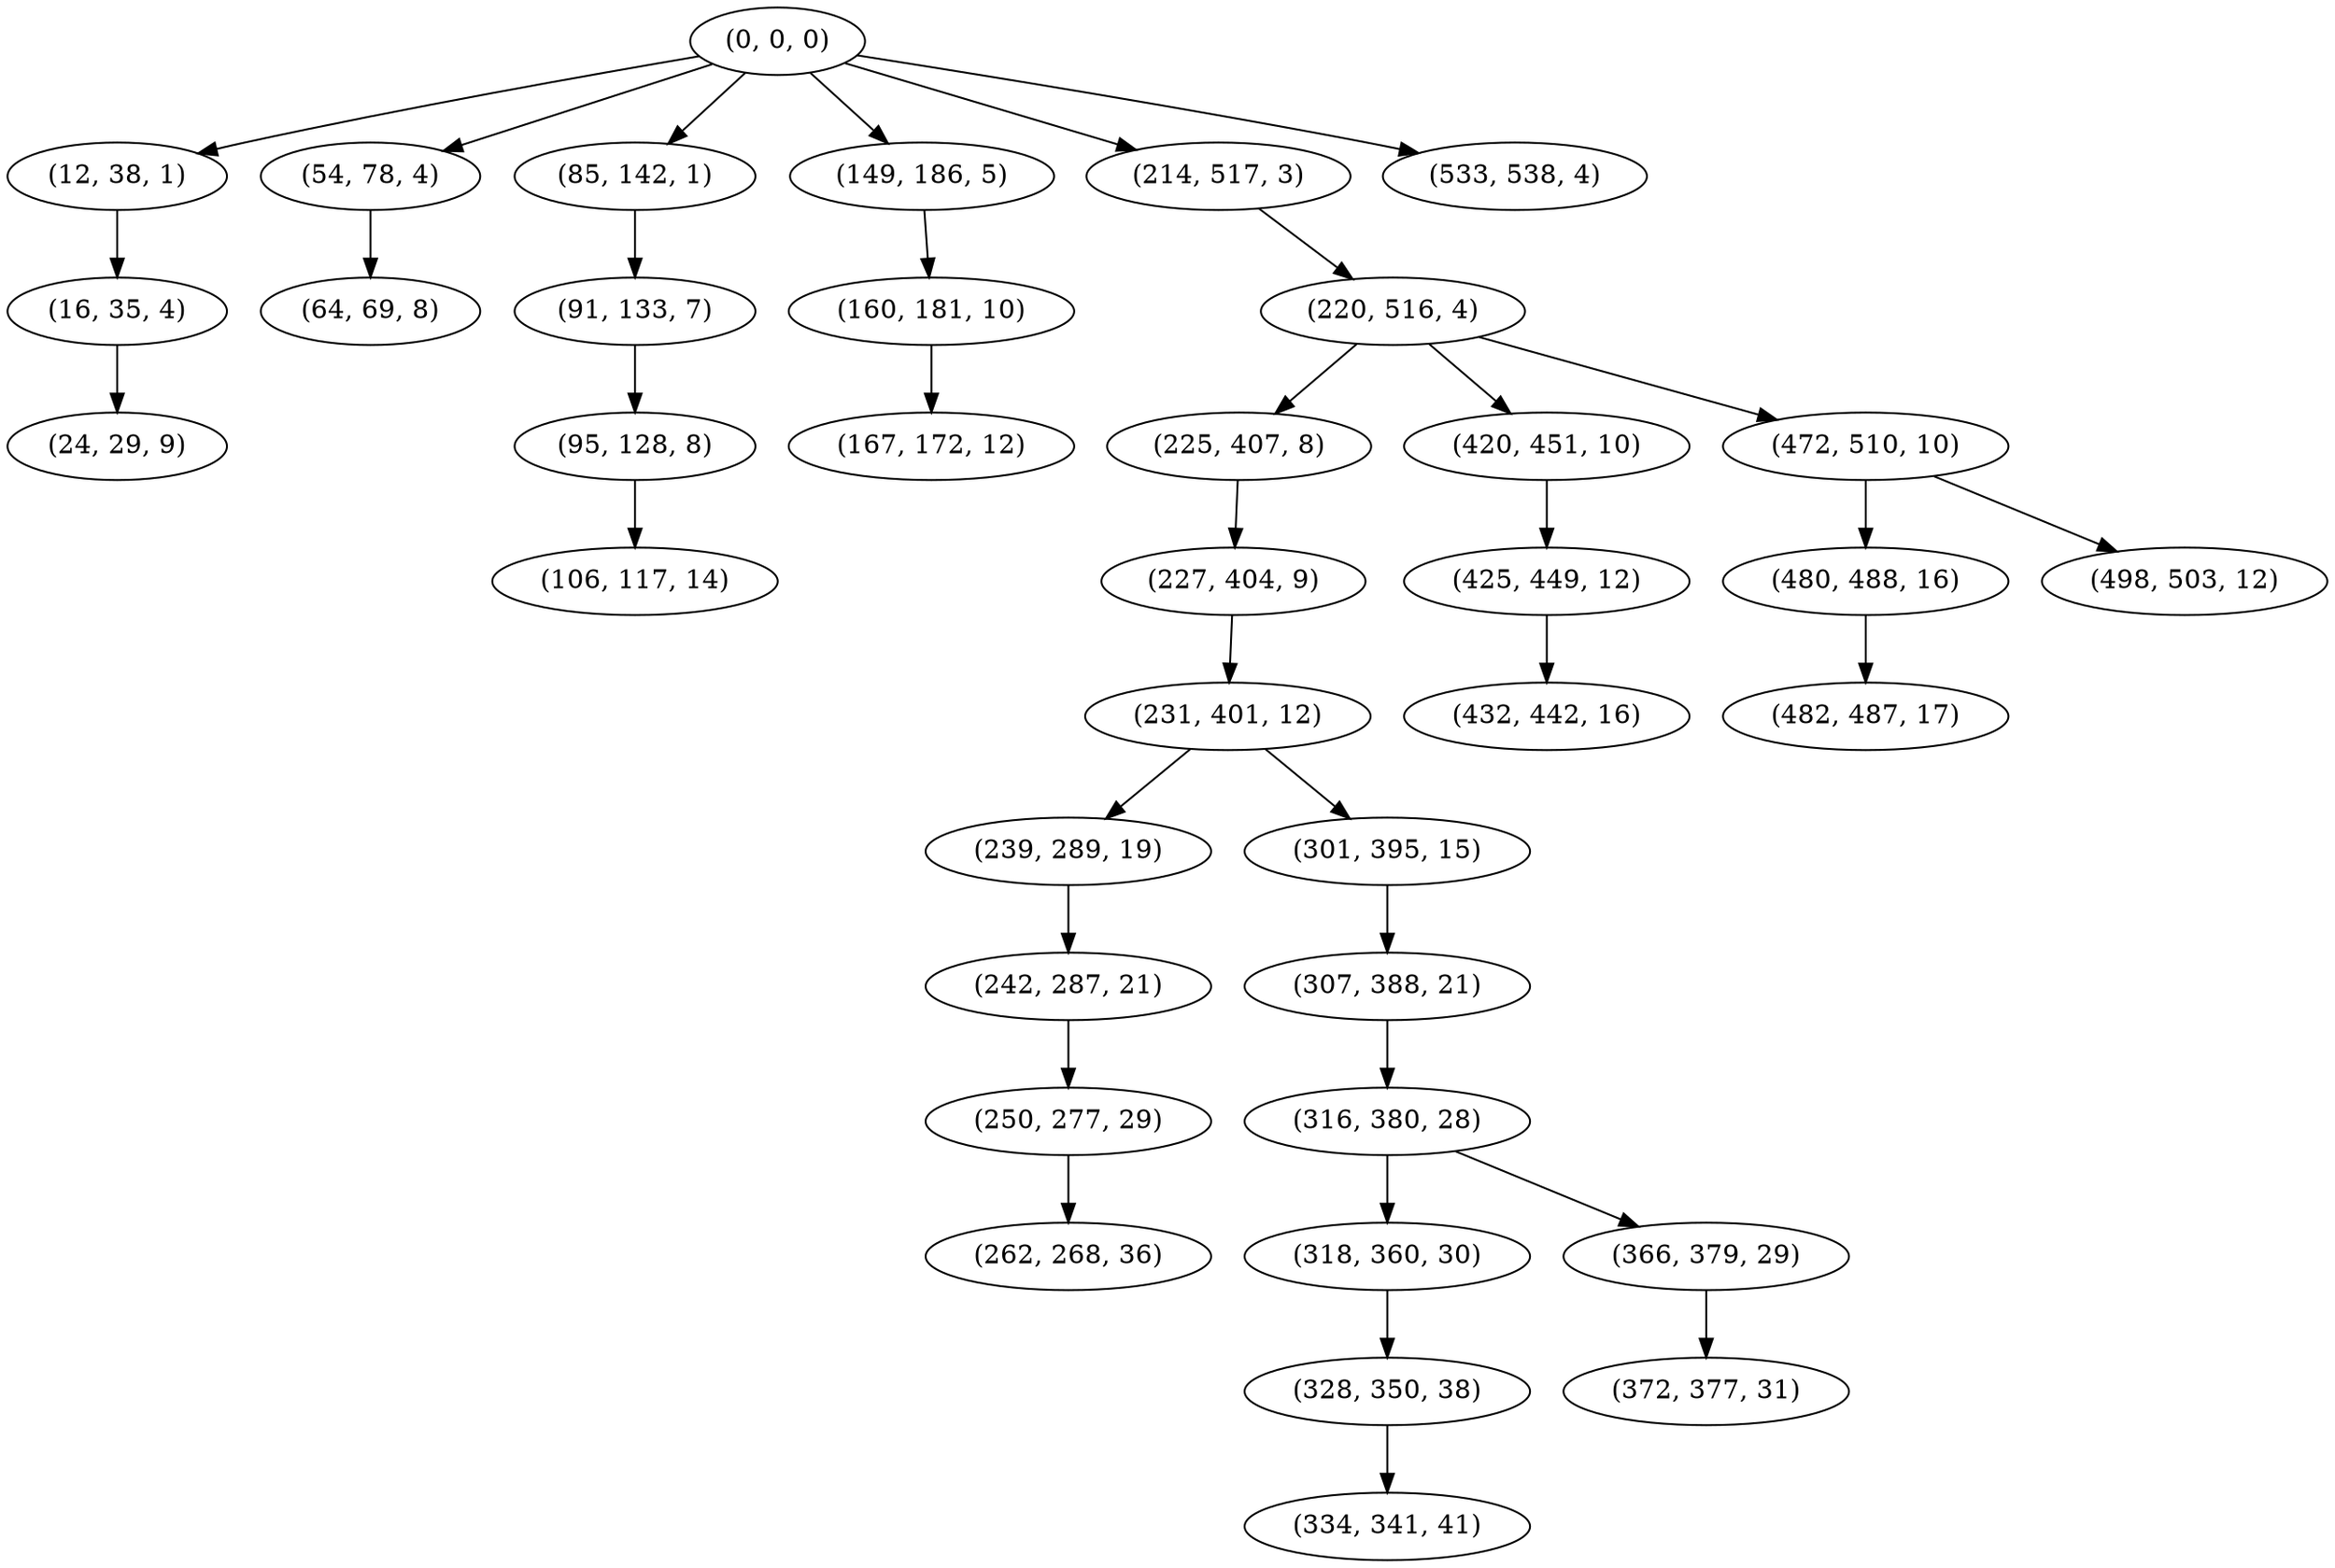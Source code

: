 digraph tree {
    "(0, 0, 0)";
    "(12, 38, 1)";
    "(16, 35, 4)";
    "(24, 29, 9)";
    "(54, 78, 4)";
    "(64, 69, 8)";
    "(85, 142, 1)";
    "(91, 133, 7)";
    "(95, 128, 8)";
    "(106, 117, 14)";
    "(149, 186, 5)";
    "(160, 181, 10)";
    "(167, 172, 12)";
    "(214, 517, 3)";
    "(220, 516, 4)";
    "(225, 407, 8)";
    "(227, 404, 9)";
    "(231, 401, 12)";
    "(239, 289, 19)";
    "(242, 287, 21)";
    "(250, 277, 29)";
    "(262, 268, 36)";
    "(301, 395, 15)";
    "(307, 388, 21)";
    "(316, 380, 28)";
    "(318, 360, 30)";
    "(328, 350, 38)";
    "(334, 341, 41)";
    "(366, 379, 29)";
    "(372, 377, 31)";
    "(420, 451, 10)";
    "(425, 449, 12)";
    "(432, 442, 16)";
    "(472, 510, 10)";
    "(480, 488, 16)";
    "(482, 487, 17)";
    "(498, 503, 12)";
    "(533, 538, 4)";
    "(0, 0, 0)" -> "(12, 38, 1)";
    "(0, 0, 0)" -> "(54, 78, 4)";
    "(0, 0, 0)" -> "(85, 142, 1)";
    "(0, 0, 0)" -> "(149, 186, 5)";
    "(0, 0, 0)" -> "(214, 517, 3)";
    "(0, 0, 0)" -> "(533, 538, 4)";
    "(12, 38, 1)" -> "(16, 35, 4)";
    "(16, 35, 4)" -> "(24, 29, 9)";
    "(54, 78, 4)" -> "(64, 69, 8)";
    "(85, 142, 1)" -> "(91, 133, 7)";
    "(91, 133, 7)" -> "(95, 128, 8)";
    "(95, 128, 8)" -> "(106, 117, 14)";
    "(149, 186, 5)" -> "(160, 181, 10)";
    "(160, 181, 10)" -> "(167, 172, 12)";
    "(214, 517, 3)" -> "(220, 516, 4)";
    "(220, 516, 4)" -> "(225, 407, 8)";
    "(220, 516, 4)" -> "(420, 451, 10)";
    "(220, 516, 4)" -> "(472, 510, 10)";
    "(225, 407, 8)" -> "(227, 404, 9)";
    "(227, 404, 9)" -> "(231, 401, 12)";
    "(231, 401, 12)" -> "(239, 289, 19)";
    "(231, 401, 12)" -> "(301, 395, 15)";
    "(239, 289, 19)" -> "(242, 287, 21)";
    "(242, 287, 21)" -> "(250, 277, 29)";
    "(250, 277, 29)" -> "(262, 268, 36)";
    "(301, 395, 15)" -> "(307, 388, 21)";
    "(307, 388, 21)" -> "(316, 380, 28)";
    "(316, 380, 28)" -> "(318, 360, 30)";
    "(316, 380, 28)" -> "(366, 379, 29)";
    "(318, 360, 30)" -> "(328, 350, 38)";
    "(328, 350, 38)" -> "(334, 341, 41)";
    "(366, 379, 29)" -> "(372, 377, 31)";
    "(420, 451, 10)" -> "(425, 449, 12)";
    "(425, 449, 12)" -> "(432, 442, 16)";
    "(472, 510, 10)" -> "(480, 488, 16)";
    "(472, 510, 10)" -> "(498, 503, 12)";
    "(480, 488, 16)" -> "(482, 487, 17)";
}
